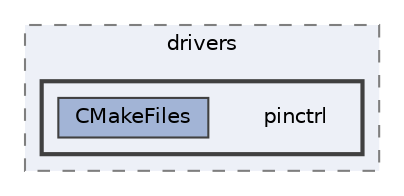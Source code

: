 digraph "build/zephyr/drivers/pinctrl"
{
 // LATEX_PDF_SIZE
  bgcolor="transparent";
  edge [fontname=Helvetica,fontsize=10,labelfontname=Helvetica,labelfontsize=10];
  node [fontname=Helvetica,fontsize=10,shape=box,height=0.2,width=0.4];
  compound=true
  subgraph clusterdir_7e6061be0aff2d25b0e3c217cf063271 {
    graph [ bgcolor="#edf0f7", pencolor="grey50", label="drivers", fontname=Helvetica,fontsize=10 style="filled,dashed", URL="dir_7e6061be0aff2d25b0e3c217cf063271.html",tooltip=""]
  subgraph clusterdir_7d635fdec37b5f66646360c50135f786 {
    graph [ bgcolor="#edf0f7", pencolor="grey25", label="", fontname=Helvetica,fontsize=10 style="filled,bold", URL="dir_7d635fdec37b5f66646360c50135f786.html",tooltip=""]
    dir_7d635fdec37b5f66646360c50135f786 [shape=plaintext, label="pinctrl"];
  dir_3c256f3f975bf37ec58c0a7f40379a28 [label="CMakeFiles", fillcolor="#a2b4d6", color="grey25", style="filled", URL="dir_3c256f3f975bf37ec58c0a7f40379a28.html",tooltip=""];
  }
  }
}

